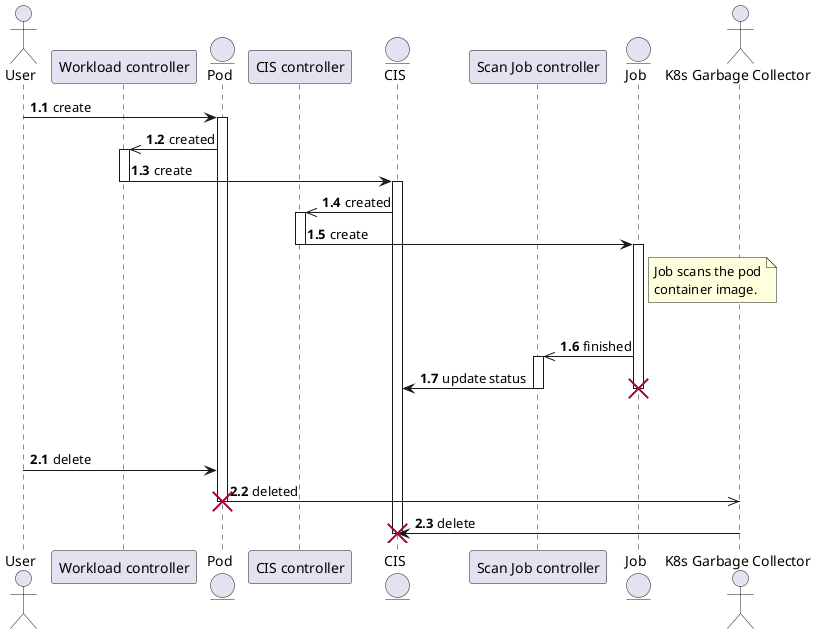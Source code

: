 @startuml
autonumber 1.1

actor       User       as user
participant "Workload controller" as wc
entity      Pod      as pod
participant "CIS controller" as cc
entity      CIS      as cis
participant "Scan Job controller" as jc
entity      Job      as job
actor "K8s Garbage Collector" as gc

user -> pod : create
activate pod 

wc <<- pod :created
activate wc
wc -> cis : create
deactivate wc
activate cis

cc <<- cis : created
activate cc
cc -> job : create
note right of job
Job scans the pod
container image.
end note
deactivate cc
activate job

|||

jc <<- job: finished
activate jc
jc -> cis : update status
deactivate jc

|||

destroy job

|||

autonumber 2.1
user -> pod : delete
gc <<- pod: deleted
destroy pod
gc -> cis : delete
destroy cis
@enduml
